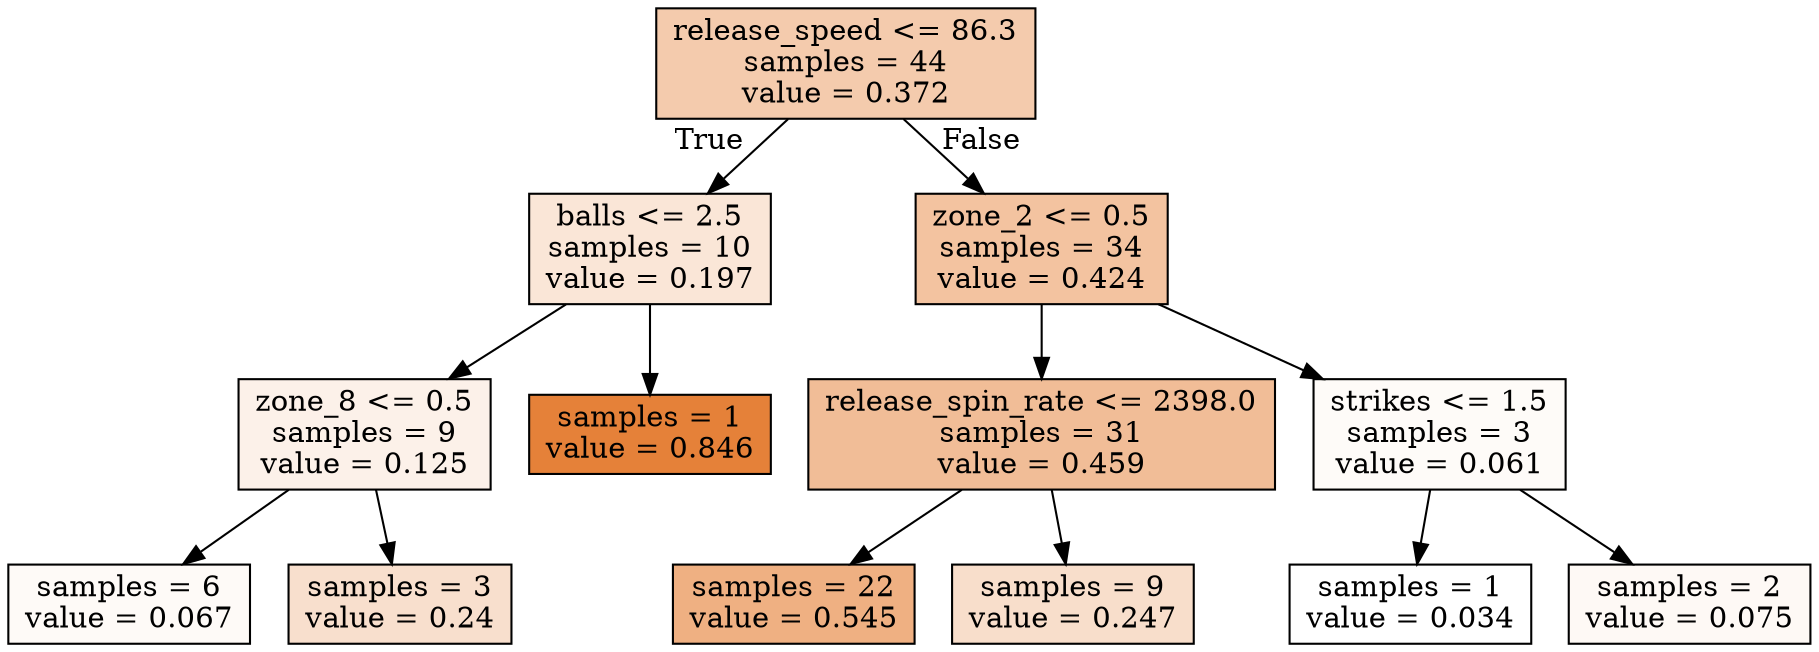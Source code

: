 digraph Tree {
node [shape=box, style="filled", color="black"] ;
0 [label="release_speed <= 86.3\nsamples = 44\nvalue = 0.372", fillcolor="#f4cbad"] ;
1 [label="balls <= 2.5\nsamples = 10\nvalue = 0.197", fillcolor="#fae6d7"] ;
0 -> 1 [labeldistance=2.5, labelangle=45, headlabel="True"] ;
2 [label="zone_8 <= 0.5\nsamples = 9\nvalue = 0.125", fillcolor="#fcf1e9"] ;
1 -> 2 ;
3 [label="samples = 6\nvalue = 0.067", fillcolor="#fefaf7"] ;
2 -> 3 ;
4 [label="samples = 3\nvalue = 0.24", fillcolor="#f8dfcd"] ;
2 -> 4 ;
5 [label="samples = 1\nvalue = 0.846", fillcolor="#e58139"] ;
1 -> 5 ;
6 [label="zone_2 <= 0.5\nsamples = 34\nvalue = 0.424", fillcolor="#f3c3a0"] ;
0 -> 6 [labeldistance=2.5, labelangle=-45, headlabel="False"] ;
7 [label="release_spin_rate <= 2398.0\nsamples = 31\nvalue = 0.459", fillcolor="#f1bd97"] ;
6 -> 7 ;
8 [label="samples = 22\nvalue = 0.545", fillcolor="#efb082"] ;
7 -> 8 ;
9 [label="samples = 9\nvalue = 0.247", fillcolor="#f8decb"] ;
7 -> 9 ;
10 [label="strikes <= 1.5\nsamples = 3\nvalue = 0.061", fillcolor="#fefbf8"] ;
6 -> 10 ;
11 [label="samples = 1\nvalue = 0.034", fillcolor="#ffffff"] ;
10 -> 11 ;
12 [label="samples = 2\nvalue = 0.075", fillcolor="#fef9f5"] ;
10 -> 12 ;
}